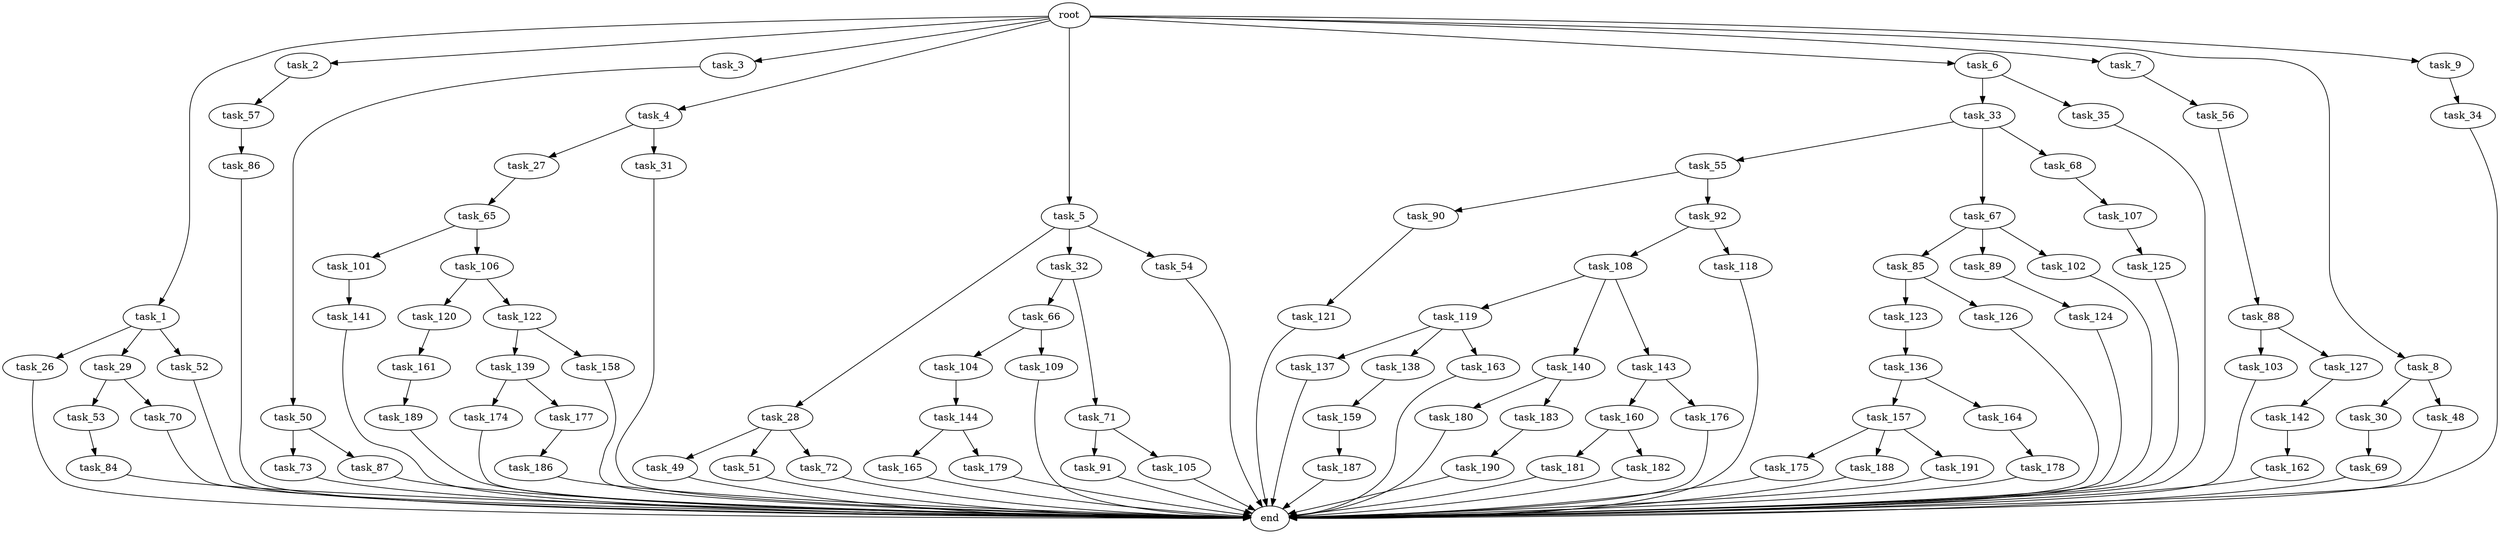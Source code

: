 digraph G {
  root [size="0.000000"];
  task_1 [size="1024.000000"];
  task_2 [size="1024.000000"];
  task_3 [size="1024.000000"];
  task_4 [size="1024.000000"];
  task_5 [size="1024.000000"];
  task_6 [size="1024.000000"];
  task_7 [size="1024.000000"];
  task_8 [size="1024.000000"];
  task_9 [size="1024.000000"];
  task_26 [size="34359738368.000000"];
  task_27 [size="420906795008.000000"];
  task_28 [size="549755813888.000000"];
  task_29 [size="34359738368.000000"];
  task_30 [size="549755813888.000000"];
  task_31 [size="420906795008.000000"];
  task_32 [size="549755813888.000000"];
  task_33 [size="309237645312.000000"];
  task_34 [size="695784701952.000000"];
  task_35 [size="309237645312.000000"];
  task_48 [size="549755813888.000000"];
  task_49 [size="420906795008.000000"];
  task_50 [size="137438953472.000000"];
  task_51 [size="420906795008.000000"];
  task_52 [size="34359738368.000000"];
  task_53 [size="214748364800.000000"];
  task_54 [size="549755813888.000000"];
  task_55 [size="420906795008.000000"];
  task_56 [size="549755813888.000000"];
  task_57 [size="214748364800.000000"];
  task_65 [size="420906795008.000000"];
  task_66 [size="420906795008.000000"];
  task_67 [size="420906795008.000000"];
  task_68 [size="420906795008.000000"];
  task_69 [size="858993459200.000000"];
  task_70 [size="214748364800.000000"];
  task_71 [size="420906795008.000000"];
  task_72 [size="420906795008.000000"];
  task_73 [size="77309411328.000000"];
  task_84 [size="309237645312.000000"];
  task_85 [size="858993459200.000000"];
  task_86 [size="695784701952.000000"];
  task_87 [size="77309411328.000000"];
  task_88 [size="420906795008.000000"];
  task_89 [size="858993459200.000000"];
  task_90 [size="214748364800.000000"];
  task_91 [size="858993459200.000000"];
  task_92 [size="214748364800.000000"];
  task_101 [size="214748364800.000000"];
  task_102 [size="858993459200.000000"];
  task_103 [size="858993459200.000000"];
  task_104 [size="137438953472.000000"];
  task_105 [size="858993459200.000000"];
  task_106 [size="214748364800.000000"];
  task_107 [size="858993459200.000000"];
  task_108 [size="695784701952.000000"];
  task_109 [size="137438953472.000000"];
  task_118 [size="695784701952.000000"];
  task_119 [size="309237645312.000000"];
  task_120 [size="695784701952.000000"];
  task_121 [size="858993459200.000000"];
  task_122 [size="695784701952.000000"];
  task_123 [size="549755813888.000000"];
  task_124 [size="549755813888.000000"];
  task_125 [size="214748364800.000000"];
  task_126 [size="549755813888.000000"];
  task_127 [size="858993459200.000000"];
  task_136 [size="309237645312.000000"];
  task_137 [size="420906795008.000000"];
  task_138 [size="420906795008.000000"];
  task_139 [size="309237645312.000000"];
  task_140 [size="309237645312.000000"];
  task_141 [size="214748364800.000000"];
  task_142 [size="549755813888.000000"];
  task_143 [size="309237645312.000000"];
  task_144 [size="549755813888.000000"];
  task_157 [size="858993459200.000000"];
  task_158 [size="309237645312.000000"];
  task_159 [size="77309411328.000000"];
  task_160 [size="137438953472.000000"];
  task_161 [size="137438953472.000000"];
  task_162 [size="420906795008.000000"];
  task_163 [size="420906795008.000000"];
  task_164 [size="858993459200.000000"];
  task_165 [size="858993459200.000000"];
  task_174 [size="77309411328.000000"];
  task_175 [size="34359738368.000000"];
  task_176 [size="137438953472.000000"];
  task_177 [size="77309411328.000000"];
  task_178 [size="77309411328.000000"];
  task_179 [size="858993459200.000000"];
  task_180 [size="34359738368.000000"];
  task_181 [size="420906795008.000000"];
  task_182 [size="420906795008.000000"];
  task_183 [size="34359738368.000000"];
  task_186 [size="858993459200.000000"];
  task_187 [size="214748364800.000000"];
  task_188 [size="34359738368.000000"];
  task_189 [size="34359738368.000000"];
  task_190 [size="77309411328.000000"];
  task_191 [size="34359738368.000000"];
  end [size="0.000000"];

  root -> task_1 [size="1.000000"];
  root -> task_2 [size="1.000000"];
  root -> task_3 [size="1.000000"];
  root -> task_4 [size="1.000000"];
  root -> task_5 [size="1.000000"];
  root -> task_6 [size="1.000000"];
  root -> task_7 [size="1.000000"];
  root -> task_8 [size="1.000000"];
  root -> task_9 [size="1.000000"];
  task_1 -> task_26 [size="33554432.000000"];
  task_1 -> task_29 [size="33554432.000000"];
  task_1 -> task_52 [size="33554432.000000"];
  task_2 -> task_57 [size="209715200.000000"];
  task_3 -> task_50 [size="134217728.000000"];
  task_4 -> task_27 [size="411041792.000000"];
  task_4 -> task_31 [size="411041792.000000"];
  task_5 -> task_28 [size="536870912.000000"];
  task_5 -> task_32 [size="536870912.000000"];
  task_5 -> task_54 [size="536870912.000000"];
  task_6 -> task_33 [size="301989888.000000"];
  task_6 -> task_35 [size="301989888.000000"];
  task_7 -> task_56 [size="536870912.000000"];
  task_8 -> task_30 [size="536870912.000000"];
  task_8 -> task_48 [size="536870912.000000"];
  task_9 -> task_34 [size="679477248.000000"];
  task_26 -> end [size="1.000000"];
  task_27 -> task_65 [size="411041792.000000"];
  task_28 -> task_49 [size="411041792.000000"];
  task_28 -> task_51 [size="411041792.000000"];
  task_28 -> task_72 [size="411041792.000000"];
  task_29 -> task_53 [size="209715200.000000"];
  task_29 -> task_70 [size="209715200.000000"];
  task_30 -> task_69 [size="838860800.000000"];
  task_31 -> end [size="1.000000"];
  task_32 -> task_66 [size="411041792.000000"];
  task_32 -> task_71 [size="411041792.000000"];
  task_33 -> task_55 [size="411041792.000000"];
  task_33 -> task_67 [size="411041792.000000"];
  task_33 -> task_68 [size="411041792.000000"];
  task_34 -> end [size="1.000000"];
  task_35 -> end [size="1.000000"];
  task_48 -> end [size="1.000000"];
  task_49 -> end [size="1.000000"];
  task_50 -> task_73 [size="75497472.000000"];
  task_50 -> task_87 [size="75497472.000000"];
  task_51 -> end [size="1.000000"];
  task_52 -> end [size="1.000000"];
  task_53 -> task_84 [size="301989888.000000"];
  task_54 -> end [size="1.000000"];
  task_55 -> task_90 [size="209715200.000000"];
  task_55 -> task_92 [size="209715200.000000"];
  task_56 -> task_88 [size="411041792.000000"];
  task_57 -> task_86 [size="679477248.000000"];
  task_65 -> task_101 [size="209715200.000000"];
  task_65 -> task_106 [size="209715200.000000"];
  task_66 -> task_104 [size="134217728.000000"];
  task_66 -> task_109 [size="134217728.000000"];
  task_67 -> task_85 [size="838860800.000000"];
  task_67 -> task_89 [size="838860800.000000"];
  task_67 -> task_102 [size="838860800.000000"];
  task_68 -> task_107 [size="838860800.000000"];
  task_69 -> end [size="1.000000"];
  task_70 -> end [size="1.000000"];
  task_71 -> task_91 [size="838860800.000000"];
  task_71 -> task_105 [size="838860800.000000"];
  task_72 -> end [size="1.000000"];
  task_73 -> end [size="1.000000"];
  task_84 -> end [size="1.000000"];
  task_85 -> task_123 [size="536870912.000000"];
  task_85 -> task_126 [size="536870912.000000"];
  task_86 -> end [size="1.000000"];
  task_87 -> end [size="1.000000"];
  task_88 -> task_103 [size="838860800.000000"];
  task_88 -> task_127 [size="838860800.000000"];
  task_89 -> task_124 [size="536870912.000000"];
  task_90 -> task_121 [size="838860800.000000"];
  task_91 -> end [size="1.000000"];
  task_92 -> task_108 [size="679477248.000000"];
  task_92 -> task_118 [size="679477248.000000"];
  task_101 -> task_141 [size="209715200.000000"];
  task_102 -> end [size="1.000000"];
  task_103 -> end [size="1.000000"];
  task_104 -> task_144 [size="536870912.000000"];
  task_105 -> end [size="1.000000"];
  task_106 -> task_120 [size="679477248.000000"];
  task_106 -> task_122 [size="679477248.000000"];
  task_107 -> task_125 [size="209715200.000000"];
  task_108 -> task_119 [size="301989888.000000"];
  task_108 -> task_140 [size="301989888.000000"];
  task_108 -> task_143 [size="301989888.000000"];
  task_109 -> end [size="1.000000"];
  task_118 -> end [size="1.000000"];
  task_119 -> task_137 [size="411041792.000000"];
  task_119 -> task_138 [size="411041792.000000"];
  task_119 -> task_163 [size="411041792.000000"];
  task_120 -> task_161 [size="134217728.000000"];
  task_121 -> end [size="1.000000"];
  task_122 -> task_139 [size="301989888.000000"];
  task_122 -> task_158 [size="301989888.000000"];
  task_123 -> task_136 [size="301989888.000000"];
  task_124 -> end [size="1.000000"];
  task_125 -> end [size="1.000000"];
  task_126 -> end [size="1.000000"];
  task_127 -> task_142 [size="536870912.000000"];
  task_136 -> task_157 [size="838860800.000000"];
  task_136 -> task_164 [size="838860800.000000"];
  task_137 -> end [size="1.000000"];
  task_138 -> task_159 [size="75497472.000000"];
  task_139 -> task_174 [size="75497472.000000"];
  task_139 -> task_177 [size="75497472.000000"];
  task_140 -> task_180 [size="33554432.000000"];
  task_140 -> task_183 [size="33554432.000000"];
  task_141 -> end [size="1.000000"];
  task_142 -> task_162 [size="411041792.000000"];
  task_143 -> task_160 [size="134217728.000000"];
  task_143 -> task_176 [size="134217728.000000"];
  task_144 -> task_165 [size="838860800.000000"];
  task_144 -> task_179 [size="838860800.000000"];
  task_157 -> task_175 [size="33554432.000000"];
  task_157 -> task_188 [size="33554432.000000"];
  task_157 -> task_191 [size="33554432.000000"];
  task_158 -> end [size="1.000000"];
  task_159 -> task_187 [size="209715200.000000"];
  task_160 -> task_181 [size="411041792.000000"];
  task_160 -> task_182 [size="411041792.000000"];
  task_161 -> task_189 [size="33554432.000000"];
  task_162 -> end [size="1.000000"];
  task_163 -> end [size="1.000000"];
  task_164 -> task_178 [size="75497472.000000"];
  task_165 -> end [size="1.000000"];
  task_174 -> end [size="1.000000"];
  task_175 -> end [size="1.000000"];
  task_176 -> end [size="1.000000"];
  task_177 -> task_186 [size="838860800.000000"];
  task_178 -> end [size="1.000000"];
  task_179 -> end [size="1.000000"];
  task_180 -> end [size="1.000000"];
  task_181 -> end [size="1.000000"];
  task_182 -> end [size="1.000000"];
  task_183 -> task_190 [size="75497472.000000"];
  task_186 -> end [size="1.000000"];
  task_187 -> end [size="1.000000"];
  task_188 -> end [size="1.000000"];
  task_189 -> end [size="1.000000"];
  task_190 -> end [size="1.000000"];
  task_191 -> end [size="1.000000"];
}
